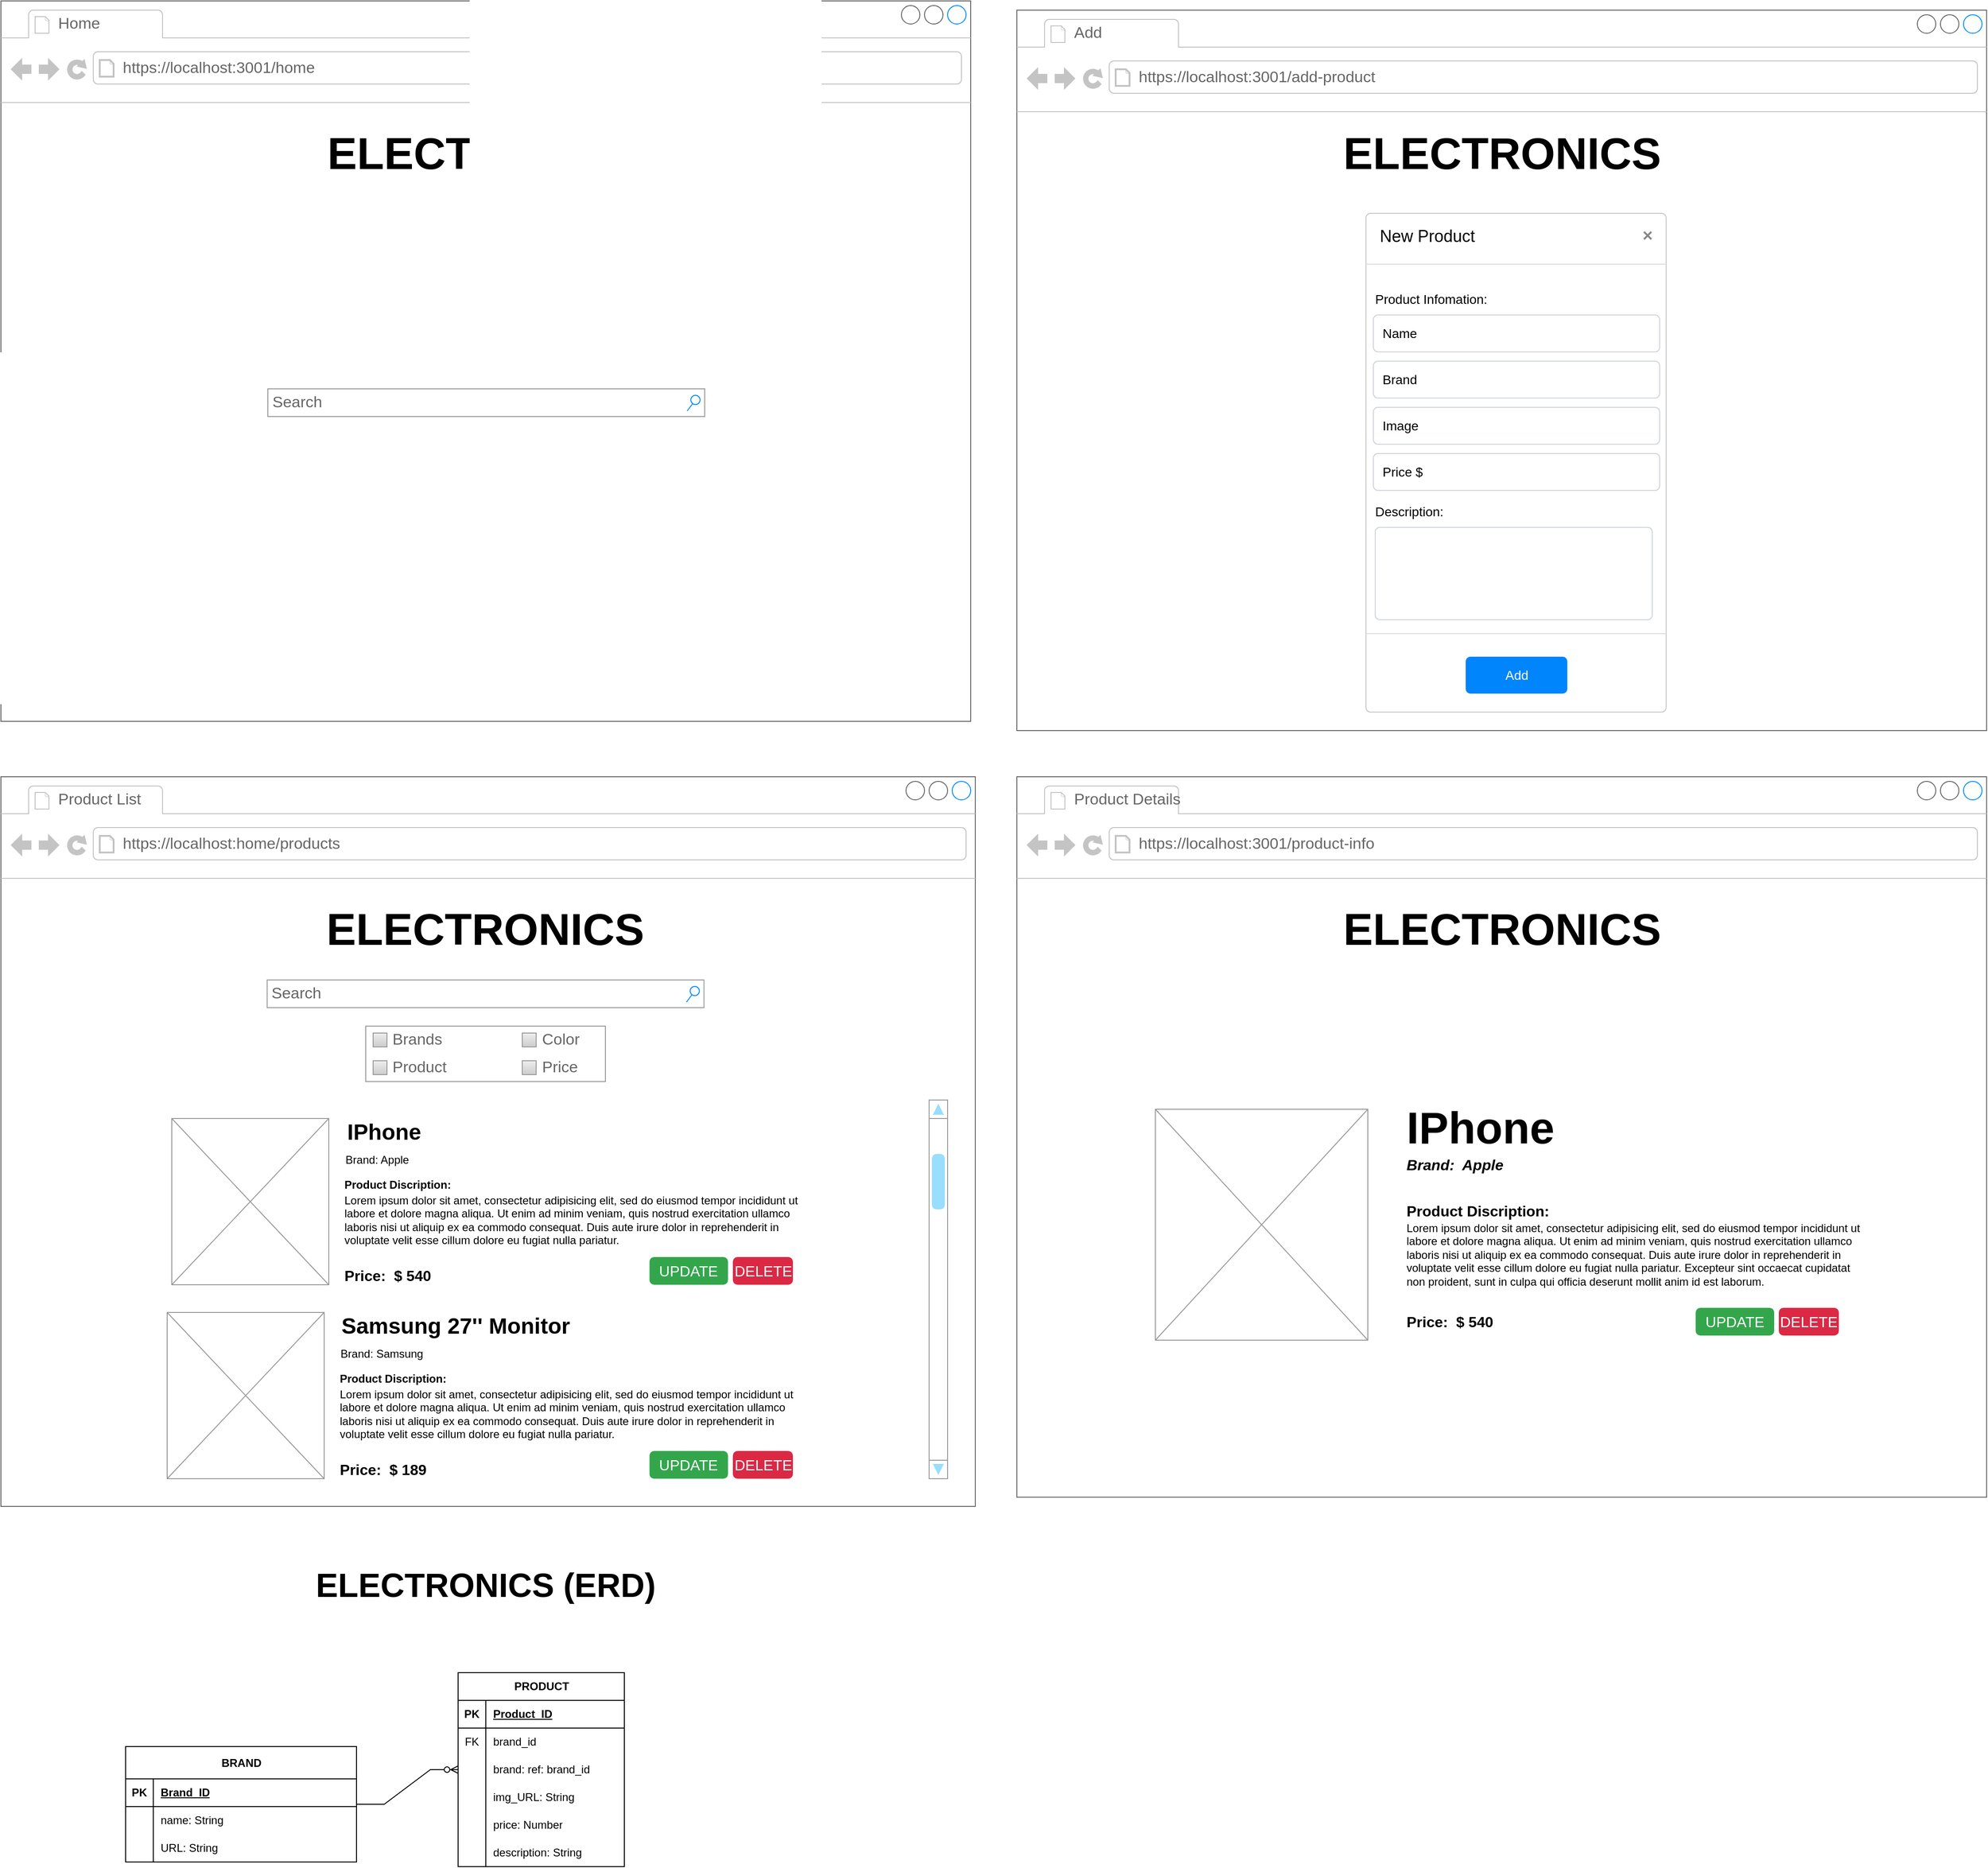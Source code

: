<mxfile version="24.4.9" type="device">
  <diagram name="Page-1" id="2cc2dc42-3aac-f2a9-1cec-7a8b7cbee084">
    <mxGraphModel dx="1706" dy="866" grid="1" gridSize="10" guides="1" tooltips="1" connect="1" arrows="1" fold="1" page="1" pageScale="1" pageWidth="1100" pageHeight="850" background="none" math="0" shadow="0">
      <root>
        <mxCell id="0" />
        <mxCell id="1" parent="0" />
        <mxCell id="7026571954dc6520-1" value="" style="strokeWidth=1;shadow=0;dashed=0;align=center;html=1;shape=mxgraph.mockup.containers.browserWindow;rSize=0;strokeColor=#666666;mainText=,;recursiveResize=0;rounded=0;labelBackgroundColor=none;fontFamily=Verdana;fontSize=12" parent="1" vertex="1">
          <mxGeometry x="25" y="30" width="1050" height="780" as="geometry" />
        </mxCell>
        <mxCell id="7026571954dc6520-2" value="Home" style="strokeWidth=1;shadow=0;dashed=0;align=center;html=1;shape=mxgraph.mockup.containers.anchor;fontSize=17;fontColor=#666666;align=left;" parent="7026571954dc6520-1" vertex="1">
          <mxGeometry x="60" y="12" width="110" height="26" as="geometry" />
        </mxCell>
        <mxCell id="7026571954dc6520-3" value="https://localhost:3001/home" style="strokeWidth=1;shadow=0;dashed=0;align=center;html=1;shape=mxgraph.mockup.containers.anchor;rSize=0;fontSize=17;fontColor=#666666;align=left;" parent="7026571954dc6520-1" vertex="1">
          <mxGeometry x="130" y="60" width="250" height="26" as="geometry" />
        </mxCell>
        <mxCell id="7026571954dc6520-14" value="Search" style="strokeWidth=1;shadow=0;dashed=0;align=center;html=1;shape=mxgraph.mockup.forms.searchBox;strokeColor=#999999;mainText=;strokeColor2=#008cff;fontColor=#666666;fontSize=17;align=left;spacingLeft=3;rounded=0;labelBackgroundColor=none;" parent="7026571954dc6520-1" vertex="1">
          <mxGeometry x="289" y="420" width="473" height="30" as="geometry" />
        </mxCell>
        <mxCell id="-O_35CLQnwZobcBv6rru-1" value="&lt;h1&gt;&lt;font style=&quot;font-size: 48px;&quot;&gt;ELECTRONICS&lt;/font&gt;&lt;/h1&gt;" style="text;html=1;align=center;verticalAlign=middle;whiteSpace=wrap;rounded=0;" vertex="1" parent="7026571954dc6520-1">
          <mxGeometry x="348" y="130" width="355" height="70" as="geometry" />
        </mxCell>
        <mxCell id="-O_35CLQnwZobcBv6rru-2" value="" style="strokeWidth=1;shadow=0;dashed=0;align=center;html=1;shape=mxgraph.mockup.containers.browserWindow;rSize=0;strokeColor=#666666;mainText=,;recursiveResize=0;rounded=0;labelBackgroundColor=none;fontFamily=Verdana;fontSize=12" vertex="1" parent="1">
          <mxGeometry x="25" y="870" width="1055" height="790" as="geometry" />
        </mxCell>
        <mxCell id="-O_35CLQnwZobcBv6rru-3" value="Product List" style="strokeWidth=1;shadow=0;dashed=0;align=center;html=1;shape=mxgraph.mockup.containers.anchor;fontSize=17;fontColor=#666666;align=left;" vertex="1" parent="-O_35CLQnwZobcBv6rru-2">
          <mxGeometry x="60" y="12" width="110" height="26" as="geometry" />
        </mxCell>
        <mxCell id="-O_35CLQnwZobcBv6rru-4" value="https://localhost:home/products" style="strokeWidth=1;shadow=0;dashed=0;align=center;html=1;shape=mxgraph.mockup.containers.anchor;rSize=0;fontSize=17;fontColor=#666666;align=left;" vertex="1" parent="-O_35CLQnwZobcBv6rru-2">
          <mxGeometry x="130" y="60" width="250" height="26" as="geometry" />
        </mxCell>
        <mxCell id="-O_35CLQnwZobcBv6rru-5" value="Search" style="strokeWidth=1;shadow=0;dashed=0;align=center;html=1;shape=mxgraph.mockup.forms.searchBox;strokeColor=#999999;mainText=;strokeColor2=#008cff;fontColor=#666666;fontSize=17;align=left;spacingLeft=3;rounded=0;labelBackgroundColor=none;" vertex="1" parent="-O_35CLQnwZobcBv6rru-2">
          <mxGeometry x="288.25" y="220" width="473" height="30" as="geometry" />
        </mxCell>
        <mxCell id="-O_35CLQnwZobcBv6rru-6" value="&lt;h1&gt;&lt;font style=&quot;font-size: 48px;&quot;&gt;ELECTRONICS&lt;/font&gt;&lt;/h1&gt;" style="text;html=1;align=center;verticalAlign=middle;whiteSpace=wrap;rounded=0;" vertex="1" parent="-O_35CLQnwZobcBv6rru-2">
          <mxGeometry x="347.25" y="130" width="355" height="70" as="geometry" />
        </mxCell>
        <mxCell id="-O_35CLQnwZobcBv6rru-8" value="" style="verticalLabelPosition=bottom;shadow=0;dashed=0;align=center;html=1;verticalAlign=top;strokeWidth=1;shape=mxgraph.mockup.navigation.scrollBar;strokeColor=#999999;barPos=87.604;fillColor2=#99ddff;strokeColor2=none;direction=north;" vertex="1" parent="-O_35CLQnwZobcBv6rru-2">
          <mxGeometry x="1005" y="350" width="20" height="410" as="geometry" />
        </mxCell>
        <mxCell id="-O_35CLQnwZobcBv6rru-28" value="" style="strokeWidth=1;shadow=0;dashed=0;align=center;html=1;shape=mxgraph.mockup.forms.rrect;rSize=0;strokeColor=#999999;fillColor=#ffffff;recursiveResize=0;" vertex="1" parent="-O_35CLQnwZobcBv6rru-2">
          <mxGeometry x="395" y="270" width="259.5" height="60" as="geometry" />
        </mxCell>
        <mxCell id="-O_35CLQnwZobcBv6rru-29" value="Brands" style="strokeWidth=1;shadow=0;dashed=0;align=center;html=1;shape=mxgraph.mockup.forms.rrect;rSize=0;fillColor=#eeeeee;strokeColor=#999999;gradientColor=#cccccc;align=left;spacingLeft=4;fontSize=17;fontColor=#666666;labelPosition=right;" vertex="1" parent="-O_35CLQnwZobcBv6rru-28">
          <mxGeometry x="8" y="7.5" width="15" height="15" as="geometry" />
        </mxCell>
        <mxCell id="-O_35CLQnwZobcBv6rru-30" value="Product" style="strokeWidth=1;shadow=0;dashed=0;align=center;html=1;shape=mxgraph.mockup.forms.rrect;rSize=0;fillColor=#eeeeee;strokeColor=#999999;gradientColor=#cccccc;align=left;spacingLeft=4;fontSize=17;fontColor=#666666;labelPosition=right;" vertex="1" parent="-O_35CLQnwZobcBv6rru-28">
          <mxGeometry x="8" y="37.5" width="15" height="15" as="geometry" />
        </mxCell>
        <mxCell id="-O_35CLQnwZobcBv6rru-32" value="Color" style="strokeWidth=1;shadow=0;dashed=0;align=center;html=1;shape=mxgraph.mockup.forms.rrect;rSize=0;fillColor=#eeeeee;strokeColor=#999999;gradientColor=#cccccc;align=left;spacingLeft=4;fontSize=17;fontColor=#666666;labelPosition=right;" vertex="1" parent="-O_35CLQnwZobcBv6rru-28">
          <mxGeometry x="169.5" y="7.5" width="15" height="15" as="geometry" />
        </mxCell>
        <mxCell id="-O_35CLQnwZobcBv6rru-33" value="Price" style="strokeWidth=1;shadow=0;dashed=0;align=center;html=1;shape=mxgraph.mockup.forms.rrect;rSize=0;fillColor=#eeeeee;strokeColor=#999999;gradientColor=#cccccc;align=left;spacingLeft=4;fontSize=17;fontColor=#666666;labelPosition=right;" vertex="1" parent="-O_35CLQnwZobcBv6rru-28">
          <mxGeometry x="169.5" y="37.5" width="15" height="15" as="geometry" />
        </mxCell>
        <mxCell id="-O_35CLQnwZobcBv6rru-182" value="" style="group" vertex="1" connectable="0" parent="-O_35CLQnwZobcBv6rru-2">
          <mxGeometry x="180" y="580" width="685" height="190" as="geometry" />
        </mxCell>
        <mxCell id="-O_35CLQnwZobcBv6rru-183" value="" style="verticalLabelPosition=bottom;shadow=0;dashed=0;align=center;html=1;verticalAlign=top;strokeWidth=1;shape=mxgraph.mockup.graphics.simpleIcon;strokeColor=#999999;" vertex="1" parent="-O_35CLQnwZobcBv6rru-182">
          <mxGeometry width="170" height="180" as="geometry" />
        </mxCell>
        <mxCell id="-O_35CLQnwZobcBv6rru-185" value="Brand: Samsung" style="text;html=1;align=center;verticalAlign=middle;whiteSpace=wrap;rounded=0;" vertex="1" parent="-O_35CLQnwZobcBv6rru-182">
          <mxGeometry x="185" y="35" width="95" height="20" as="geometry" />
        </mxCell>
        <mxCell id="-O_35CLQnwZobcBv6rru-186" value="&lt;h6&gt;Price:&amp;nbsp; $ 189&lt;/h6&gt;" style="text;strokeColor=none;fillColor=none;html=1;fontSize=24;fontStyle=1;verticalAlign=middle;align=left;" vertex="1" parent="-O_35CLQnwZobcBv6rru-182">
          <mxGeometry x="185" y="160" width="100" height="20" as="geometry" />
        </mxCell>
        <mxCell id="-O_35CLQnwZobcBv6rru-187" value="&lt;h6&gt;&lt;font style=&quot;font-size: 12px;&quot;&gt;Product Discription:&lt;/font&gt;&lt;/h6&gt;" style="text;strokeColor=none;fillColor=none;html=1;fontSize=24;fontStyle=1;verticalAlign=middle;align=left;" vertex="1" parent="-O_35CLQnwZobcBv6rru-182">
          <mxGeometry x="185" y="60" width="125" height="20" as="geometry" />
        </mxCell>
        <mxCell id="-O_35CLQnwZobcBv6rru-188" value="Lorem ipsum dolor sit amet, consectetur adipisicing elit, sed do eiusmod tempor incididunt ut labore et dolore magna aliqua. Ut enim ad minim veniam, quis nostrud exercitation ullamco laboris nisi ut aliquip ex ea commodo consequat. Duis aute irure dolor in reprehenderit in voluptate velit esse cillum dolore eu fugiat nulla pariatur.&amp;nbsp;&lt;div&gt;&lt;br&gt;&lt;/div&gt;" style="text;spacingTop=-5;whiteSpace=wrap;html=1;align=left;fontSize=12;fontFamily=Helvetica;fillColor=none;strokeColor=none;" vertex="1" parent="-O_35CLQnwZobcBv6rru-182">
          <mxGeometry x="185" y="80" width="500" height="60" as="geometry" />
        </mxCell>
        <mxCell id="-O_35CLQnwZobcBv6rru-212" value="DELETE" style="html=1;shadow=0;dashed=0;shape=mxgraph.bootstrap.rrect;rSize=5;strokeColor=none;strokeWidth=1;fillColor=#DB2843;fontColor=#FFFFFF;whiteSpace=wrap;align=center;verticalAlign=middle;spacingLeft=0;fontStyle=0;fontSize=16;spacing=5;" vertex="1" parent="-O_35CLQnwZobcBv6rru-182">
          <mxGeometry x="612.5" y="150" width="65" height="30" as="geometry" />
        </mxCell>
        <mxCell id="-O_35CLQnwZobcBv6rru-184" value="&lt;h1&gt;Samsung 27&#39;&#39; Monitor&lt;/h1&gt;" style="text;html=1;align=center;verticalAlign=middle;whiteSpace=wrap;rounded=0;" vertex="1" parent="-O_35CLQnwZobcBv6rru-2">
          <mxGeometry x="365" y="580" width="255" height="30" as="geometry" />
        </mxCell>
        <mxCell id="-O_35CLQnwZobcBv6rru-191" value="" style="group" vertex="1" connectable="0" parent="-O_35CLQnwZobcBv6rru-2">
          <mxGeometry x="185" y="370" width="685" height="180" as="geometry" />
        </mxCell>
        <mxCell id="-O_35CLQnwZobcBv6rru-181" value="" style="group" vertex="1" connectable="0" parent="-O_35CLQnwZobcBv6rru-191">
          <mxGeometry width="685" height="180" as="geometry" />
        </mxCell>
        <mxCell id="-O_35CLQnwZobcBv6rru-165" value="" style="verticalLabelPosition=bottom;shadow=0;dashed=0;align=center;html=1;verticalAlign=top;strokeWidth=1;shape=mxgraph.mockup.graphics.simpleIcon;strokeColor=#999999;" vertex="1" parent="-O_35CLQnwZobcBv6rru-181">
          <mxGeometry width="170" height="180" as="geometry" />
        </mxCell>
        <mxCell id="-O_35CLQnwZobcBv6rru-167" value="Brand: Apple" style="text;html=1;align=center;verticalAlign=middle;whiteSpace=wrap;rounded=0;" vertex="1" parent="-O_35CLQnwZobcBv6rru-181">
          <mxGeometry x="185" y="35" width="75" height="20" as="geometry" />
        </mxCell>
        <mxCell id="-O_35CLQnwZobcBv6rru-178" value="&lt;h6&gt;Price:&amp;nbsp; $ 540&lt;/h6&gt;" style="text;strokeColor=none;fillColor=none;html=1;fontSize=24;fontStyle=1;verticalAlign=middle;align=left;" vertex="1" parent="-O_35CLQnwZobcBv6rru-181">
          <mxGeometry x="185" y="160" width="100" height="20" as="geometry" />
        </mxCell>
        <mxCell id="-O_35CLQnwZobcBv6rru-179" value="&lt;h6&gt;&lt;font style=&quot;font-size: 12px;&quot;&gt;Product Discription:&lt;/font&gt;&lt;/h6&gt;" style="text;strokeColor=none;fillColor=none;html=1;fontSize=24;fontStyle=1;verticalAlign=middle;align=left;" vertex="1" parent="-O_35CLQnwZobcBv6rru-181">
          <mxGeometry x="185" y="60" width="125" height="20" as="geometry" />
        </mxCell>
        <mxCell id="-O_35CLQnwZobcBv6rru-180" value="Lorem ipsum dolor sit amet, consectetur adipisicing elit, sed do eiusmod tempor incididunt ut labore et dolore magna aliqua. Ut enim ad minim veniam, quis nostrud exercitation ullamco laboris nisi ut aliquip ex ea commodo consequat. Duis aute irure dolor in reprehenderit in voluptate velit esse cillum dolore eu fugiat nulla pariatur.&amp;nbsp;&lt;div&gt;&lt;br&gt;&lt;/div&gt;" style="text;spacingTop=-5;whiteSpace=wrap;html=1;align=left;fontSize=12;fontFamily=Helvetica;fillColor=none;strokeColor=none;" vertex="1" parent="-O_35CLQnwZobcBv6rru-181">
          <mxGeometry x="185" y="80" width="500" height="60" as="geometry" />
        </mxCell>
        <mxCell id="-O_35CLQnwZobcBv6rru-166" value="&lt;h1&gt;IPhone&lt;/h1&gt;" style="text;html=1;align=center;verticalAlign=middle;whiteSpace=wrap;rounded=0;" vertex="1" parent="-O_35CLQnwZobcBv6rru-191">
          <mxGeometry x="200" width="60" height="30" as="geometry" />
        </mxCell>
        <mxCell id="-O_35CLQnwZobcBv6rru-210" value="DELETE" style="html=1;shadow=0;dashed=0;shape=mxgraph.bootstrap.rrect;rSize=5;strokeColor=none;strokeWidth=1;fillColor=#DB2843;fontColor=#FFFFFF;whiteSpace=wrap;align=center;verticalAlign=middle;spacingLeft=0;fontStyle=0;fontSize=16;spacing=5;" vertex="1" parent="-O_35CLQnwZobcBv6rru-2">
          <mxGeometry x="792.5" y="520" width="65" height="30" as="geometry" />
        </mxCell>
        <mxCell id="-O_35CLQnwZobcBv6rru-243" value="UPDATE" style="html=1;shadow=0;dashed=0;shape=mxgraph.bootstrap.rrect;rSize=5;strokeColor=none;strokeWidth=1;fillColor=#33A64C;fontColor=#FFFFFF;whiteSpace=wrap;align=center;verticalAlign=middle;spacingLeft=0;fontStyle=0;fontSize=16;spacing=5;" vertex="1" parent="-O_35CLQnwZobcBv6rru-2">
          <mxGeometry x="702.25" y="730" width="85" height="30" as="geometry" />
        </mxCell>
        <mxCell id="-O_35CLQnwZobcBv6rru-244" value="UPDATE" style="html=1;shadow=0;dashed=0;shape=mxgraph.bootstrap.rrect;rSize=5;strokeColor=none;strokeWidth=1;fillColor=#33A64C;fontColor=#FFFFFF;whiteSpace=wrap;align=center;verticalAlign=middle;spacingLeft=0;fontStyle=0;fontSize=16;spacing=5;" vertex="1" parent="-O_35CLQnwZobcBv6rru-2">
          <mxGeometry x="702.25" y="520" width="85" height="30" as="geometry" />
        </mxCell>
        <mxCell id="-O_35CLQnwZobcBv6rru-75" value="" style="strokeWidth=1;shadow=0;dashed=0;align=center;html=1;shape=mxgraph.mockup.containers.browserWindow;rSize=0;strokeColor=#666666;mainText=,;recursiveResize=0;rounded=0;labelBackgroundColor=none;fontFamily=Verdana;fontSize=12" vertex="1" parent="1">
          <mxGeometry x="1125" y="40" width="1050" height="780" as="geometry" />
        </mxCell>
        <mxCell id="-O_35CLQnwZobcBv6rru-76" value="Add" style="strokeWidth=1;shadow=0;dashed=0;align=center;html=1;shape=mxgraph.mockup.containers.anchor;fontSize=17;fontColor=#666666;align=left;" vertex="1" parent="-O_35CLQnwZobcBv6rru-75">
          <mxGeometry x="60" y="12" width="110" height="26" as="geometry" />
        </mxCell>
        <mxCell id="-O_35CLQnwZobcBv6rru-77" value="https://localhost:3001/add-product" style="strokeWidth=1;shadow=0;dashed=0;align=center;html=1;shape=mxgraph.mockup.containers.anchor;rSize=0;fontSize=17;fontColor=#666666;align=left;" vertex="1" parent="-O_35CLQnwZobcBv6rru-75">
          <mxGeometry x="130" y="60" width="250" height="26" as="geometry" />
        </mxCell>
        <mxCell id="-O_35CLQnwZobcBv6rru-79" value="&lt;h1&gt;&lt;font style=&quot;font-size: 48px;&quot;&gt;ELECTRONICS&lt;/font&gt;&lt;/h1&gt;" style="text;html=1;align=center;verticalAlign=middle;whiteSpace=wrap;rounded=0;" vertex="1" parent="-O_35CLQnwZobcBv6rru-75">
          <mxGeometry x="348" y="120" width="355" height="70" as="geometry" />
        </mxCell>
        <mxCell id="-O_35CLQnwZobcBv6rru-123" value="New Product" style="html=1;shadow=0;dashed=0;shape=mxgraph.bootstrap.rrect;rSize=5;html=1;strokeColor=#C8C8C8;fillColor=#ffffff;whiteSpace=wrap;verticalAlign=top;align=left;fontSize=18;spacing=15;spacingTop=-5;" vertex="1" parent="-O_35CLQnwZobcBv6rru-75">
          <mxGeometry x="378" y="220" width="325" height="540" as="geometry" />
        </mxCell>
        <mxCell id="-O_35CLQnwZobcBv6rru-124" value="" style="shape=line;strokeColor=#dddddd;resizeWidth=1;" vertex="1" parent="-O_35CLQnwZobcBv6rru-123">
          <mxGeometry width="325" height="10" relative="1" as="geometry">
            <mxPoint y="50" as="offset" />
          </mxGeometry>
        </mxCell>
        <mxCell id="-O_35CLQnwZobcBv6rru-125" value="" style="html=1;shadow=0;dashed=0;shape=mxgraph.bootstrap.x;strokeColor=#868686;strokeWidth=2;" vertex="1" parent="-O_35CLQnwZobcBv6rru-123">
          <mxGeometry x="1" width="8" height="8" relative="1" as="geometry">
            <mxPoint x="-24" y="20" as="offset" />
          </mxGeometry>
        </mxCell>
        <mxCell id="-O_35CLQnwZobcBv6rru-126" value="Product Infomation:" style="strokeColor=none;fillColor=none;resizeWidth=1;align=left;verticalAlign=top;spacing=10;fontSize=14;whiteSpace=wrap;html=1;" vertex="1" parent="-O_35CLQnwZobcBv6rru-123">
          <mxGeometry width="325" height="40" relative="1" as="geometry">
            <mxPoint y="70" as="offset" />
          </mxGeometry>
        </mxCell>
        <mxCell id="-O_35CLQnwZobcBv6rru-127" value="Name" style="html=1;shadow=0;dashed=0;shape=mxgraph.bootstrap.rrect;rSize=5;strokeColor=#CED4DA;fillColor=none;align=left;verticalAlign=middle;spacing=10;fontSize=14;whiteSpace=wrap;html=1;" vertex="1" parent="-O_35CLQnwZobcBv6rru-123">
          <mxGeometry width="310" height="40" relative="1" as="geometry">
            <mxPoint x="8" y="110" as="offset" />
          </mxGeometry>
        </mxCell>
        <mxCell id="-O_35CLQnwZobcBv6rru-128" value="Description:" style="strokeColor=none;fillColor=none;resizeWidth=1;align=left;verticalAlign=top;spacing=10;fontSize=14;whiteSpace=wrap;html=1;" vertex="1" parent="-O_35CLQnwZobcBv6rru-123">
          <mxGeometry width="325" height="30" relative="1" as="geometry">
            <mxPoint y="300" as="offset" />
          </mxGeometry>
        </mxCell>
        <mxCell id="-O_35CLQnwZobcBv6rru-129" value="" style="html=1;shadow=0;dashed=0;shape=mxgraph.bootstrap.rrect;rSize=5;strokeColor=#CED4DA;fillColor=none;align=left;verticalAlign=middle;spacing=10;fontSize=14;whiteSpace=wrap;html=1;" vertex="1" parent="-O_35CLQnwZobcBv6rru-123">
          <mxGeometry width="300" height="100" relative="1" as="geometry">
            <mxPoint x="10" y="340" as="offset" />
          </mxGeometry>
        </mxCell>
        <mxCell id="-O_35CLQnwZobcBv6rru-130" value="" style="shape=line;strokeColor=#dddddd;resizeWidth=1;" vertex="1" parent="-O_35CLQnwZobcBv6rru-123">
          <mxGeometry width="325" height="10" relative="1" as="geometry">
            <mxPoint y="450" as="offset" />
          </mxGeometry>
        </mxCell>
        <mxCell id="-O_35CLQnwZobcBv6rru-131" value="Add" style="html=1;shadow=0;dashed=0;shape=mxgraph.bootstrap.rrect;rSize=5;fillColor=#0085FC;strokeColor=none;fontColor=#FFFFFF;fontSize=14;" vertex="1" parent="-O_35CLQnwZobcBv6rru-123">
          <mxGeometry x="1" y="1" width="110" height="40" relative="1" as="geometry">
            <mxPoint x="-217" y="-60" as="offset" />
          </mxGeometry>
        </mxCell>
        <mxCell id="-O_35CLQnwZobcBv6rru-133" value="Image" style="html=1;shadow=0;dashed=0;shape=mxgraph.bootstrap.rrect;rSize=5;strokeColor=#CED4DA;fillColor=none;align=left;verticalAlign=middle;spacing=10;fontSize=14;whiteSpace=wrap;html=1;" vertex="1" parent="-O_35CLQnwZobcBv6rru-123">
          <mxGeometry width="310" height="40" relative="1" as="geometry">
            <mxPoint x="8" y="210" as="offset" />
          </mxGeometry>
        </mxCell>
        <mxCell id="-O_35CLQnwZobcBv6rru-134" value="Price $" style="html=1;shadow=0;dashed=0;shape=mxgraph.bootstrap.rrect;rSize=5;strokeColor=#CED4DA;fillColor=none;align=left;verticalAlign=middle;spacing=10;fontSize=14;whiteSpace=wrap;html=1;" vertex="1" parent="-O_35CLQnwZobcBv6rru-123">
          <mxGeometry width="310" height="40" relative="1" as="geometry">
            <mxPoint x="8" y="260" as="offset" />
          </mxGeometry>
        </mxCell>
        <mxCell id="-O_35CLQnwZobcBv6rru-163" value="Brand" style="html=1;shadow=0;dashed=0;shape=mxgraph.bootstrap.rrect;rSize=5;strokeColor=#CED4DA;fillColor=none;align=left;verticalAlign=middle;spacing=10;fontSize=14;whiteSpace=wrap;html=1;" vertex="1" parent="-O_35CLQnwZobcBv6rru-123">
          <mxGeometry width="310" height="40" relative="1" as="geometry">
            <mxPoint x="8" y="160" as="offset" />
          </mxGeometry>
        </mxCell>
        <mxCell id="-O_35CLQnwZobcBv6rru-139" value="" style="strokeWidth=1;shadow=0;dashed=0;align=center;html=1;shape=mxgraph.mockup.containers.browserWindow;rSize=0;strokeColor=#666666;mainText=,;recursiveResize=0;rounded=0;labelBackgroundColor=none;fontFamily=Verdana;fontSize=12" vertex="1" parent="1">
          <mxGeometry x="1125" y="870" width="1050" height="780" as="geometry" />
        </mxCell>
        <mxCell id="-O_35CLQnwZobcBv6rru-140" value="Product Details" style="strokeWidth=1;shadow=0;dashed=0;align=center;html=1;shape=mxgraph.mockup.containers.anchor;fontSize=17;fontColor=#666666;align=left;" vertex="1" parent="-O_35CLQnwZobcBv6rru-139">
          <mxGeometry x="60" y="12" width="110" height="26" as="geometry" />
        </mxCell>
        <mxCell id="-O_35CLQnwZobcBv6rru-141" value="https://localhost:3001/product-info" style="strokeWidth=1;shadow=0;dashed=0;align=center;html=1;shape=mxgraph.mockup.containers.anchor;rSize=0;fontSize=17;fontColor=#666666;align=left;" vertex="1" parent="-O_35CLQnwZobcBv6rru-139">
          <mxGeometry x="130" y="60" width="250" height="26" as="geometry" />
        </mxCell>
        <mxCell id="-O_35CLQnwZobcBv6rru-142" value="&lt;h1&gt;&lt;font style=&quot;font-size: 48px;&quot;&gt;ELECTRONICS&lt;/font&gt;&lt;/h1&gt;" style="text;html=1;align=center;verticalAlign=middle;whiteSpace=wrap;rounded=0;" vertex="1" parent="-O_35CLQnwZobcBv6rru-139">
          <mxGeometry x="348" y="130" width="355" height="70" as="geometry" />
        </mxCell>
        <mxCell id="-O_35CLQnwZobcBv6rru-157" value="" style="verticalLabelPosition=bottom;shadow=0;dashed=0;align=center;html=1;verticalAlign=top;strokeWidth=1;shape=mxgraph.mockup.graphics.simpleIcon;strokeColor=#999999;" vertex="1" parent="-O_35CLQnwZobcBv6rru-139">
          <mxGeometry x="150" y="360" width="230" height="250" as="geometry" />
        </mxCell>
        <mxCell id="-O_35CLQnwZobcBv6rru-159" value="&lt;h1&gt;IPhone&lt;/h1&gt;" style="text;strokeColor=none;fillColor=none;html=1;fontSize=24;fontStyle=1;verticalAlign=middle;align=left;" vertex="1" parent="-O_35CLQnwZobcBv6rru-139">
          <mxGeometry x="420" y="360" width="100" height="40" as="geometry" />
        </mxCell>
        <mxCell id="-O_35CLQnwZobcBv6rru-160" value="&lt;h6&gt;Product Discription:&lt;/h6&gt;" style="text;strokeColor=none;fillColor=none;html=1;fontSize=24;fontStyle=1;verticalAlign=middle;align=left;" vertex="1" parent="-O_35CLQnwZobcBv6rru-139">
          <mxGeometry x="420" y="450" width="100" height="40" as="geometry" />
        </mxCell>
        <mxCell id="-O_35CLQnwZobcBv6rru-161" value="&lt;h6&gt;Price:&amp;nbsp; $ 540&lt;/h6&gt;" style="text;strokeColor=none;fillColor=none;html=1;fontSize=24;fontStyle=1;verticalAlign=middle;align=left;" vertex="1" parent="-O_35CLQnwZobcBv6rru-139">
          <mxGeometry x="420" y="570" width="100" height="40" as="geometry" />
        </mxCell>
        <mxCell id="-O_35CLQnwZobcBv6rru-162" value="Lorem ipsum dolor sit amet, consectetur adipisicing elit, sed do eiusmod tempor incididunt ut labore et dolore magna aliqua. Ut enim ad minim veniam, quis nostrud exercitation ullamco laboris nisi ut aliquip ex ea commodo consequat. Duis aute irure dolor in reprehenderit in voluptate velit esse cillum dolore eu fugiat nulla pariatur. Excepteur sint occaecat cupidatat non proident, sunt in culpa qui officia deserunt mollit anim id est laborum.&lt;div&gt;&lt;br/&gt;&lt;/div&gt;" style="text;spacingTop=-5;whiteSpace=wrap;html=1;align=left;fontSize=12;fontFamily=Helvetica;fillColor=none;strokeColor=none;" vertex="1" parent="-O_35CLQnwZobcBv6rru-139">
          <mxGeometry x="420" y="480" width="500" height="80" as="geometry" />
        </mxCell>
        <mxCell id="-O_35CLQnwZobcBv6rru-164" value="&lt;h6&gt;&lt;i&gt;Brand:&amp;nbsp; Apple&lt;/i&gt;&lt;/h6&gt;" style="text;strokeColor=none;fillColor=none;html=1;fontSize=24;fontStyle=1;verticalAlign=middle;align=left;" vertex="1" parent="-O_35CLQnwZobcBv6rru-139">
          <mxGeometry x="420" y="400" width="100" height="40" as="geometry" />
        </mxCell>
        <mxCell id="-O_35CLQnwZobcBv6rru-213" value="DELETE" style="html=1;shadow=0;dashed=0;shape=mxgraph.bootstrap.rrect;rSize=5;strokeColor=none;strokeWidth=1;fillColor=#DB2843;fontColor=#FFFFFF;whiteSpace=wrap;align=center;verticalAlign=middle;spacingLeft=0;fontStyle=0;fontSize=16;spacing=5;" vertex="1" parent="-O_35CLQnwZobcBv6rru-139">
          <mxGeometry x="825" y="575" width="65" height="30" as="geometry" />
        </mxCell>
        <mxCell id="-O_35CLQnwZobcBv6rru-245" value="UPDATE" style="html=1;shadow=0;dashed=0;shape=mxgraph.bootstrap.rrect;rSize=5;strokeColor=none;strokeWidth=1;fillColor=#33A64C;fontColor=#FFFFFF;whiteSpace=wrap;align=center;verticalAlign=middle;spacingLeft=0;fontStyle=0;fontSize=16;spacing=5;" vertex="1" parent="-O_35CLQnwZobcBv6rru-139">
          <mxGeometry x="735" y="575" width="85" height="30" as="geometry" />
        </mxCell>
        <mxCell id="-O_35CLQnwZobcBv6rru-193" value="BRAND" style="shape=table;startSize=35;container=1;collapsible=1;childLayout=tableLayout;fixedRows=1;rowLines=0;fontStyle=1;align=center;resizeLast=1;html=1;" vertex="1" parent="1">
          <mxGeometry x="160" y="1920" width="250" height="125" as="geometry" />
        </mxCell>
        <mxCell id="-O_35CLQnwZobcBv6rru-194" value="" style="shape=tableRow;horizontal=0;startSize=0;swimlaneHead=0;swimlaneBody=0;fillColor=none;collapsible=0;dropTarget=0;points=[[0,0.5],[1,0.5]];portConstraint=eastwest;top=0;left=0;right=0;bottom=1;" vertex="1" parent="-O_35CLQnwZobcBv6rru-193">
          <mxGeometry y="35" width="250" height="30" as="geometry" />
        </mxCell>
        <mxCell id="-O_35CLQnwZobcBv6rru-195" value="PK" style="shape=partialRectangle;connectable=0;fillColor=none;top=0;left=0;bottom=0;right=0;fontStyle=1;overflow=hidden;whiteSpace=wrap;html=1;" vertex="1" parent="-O_35CLQnwZobcBv6rru-194">
          <mxGeometry width="30" height="30" as="geometry">
            <mxRectangle width="30" height="30" as="alternateBounds" />
          </mxGeometry>
        </mxCell>
        <mxCell id="-O_35CLQnwZobcBv6rru-196" value="Brand_ID" style="shape=partialRectangle;connectable=0;fillColor=none;top=0;left=0;bottom=0;right=0;align=left;spacingLeft=6;fontStyle=5;overflow=hidden;whiteSpace=wrap;html=1;" vertex="1" parent="-O_35CLQnwZobcBv6rru-194">
          <mxGeometry x="30" width="220" height="30" as="geometry">
            <mxRectangle width="220" height="30" as="alternateBounds" />
          </mxGeometry>
        </mxCell>
        <mxCell id="-O_35CLQnwZobcBv6rru-197" value="" style="shape=tableRow;horizontal=0;startSize=0;swimlaneHead=0;swimlaneBody=0;fillColor=none;collapsible=0;dropTarget=0;points=[[0,0.5],[1,0.5]];portConstraint=eastwest;top=0;left=0;right=0;bottom=0;" vertex="1" parent="-O_35CLQnwZobcBv6rru-193">
          <mxGeometry y="65" width="250" height="30" as="geometry" />
        </mxCell>
        <mxCell id="-O_35CLQnwZobcBv6rru-198" value="" style="shape=partialRectangle;connectable=0;fillColor=none;top=0;left=0;bottom=0;right=0;editable=1;overflow=hidden;whiteSpace=wrap;html=1;" vertex="1" parent="-O_35CLQnwZobcBv6rru-197">
          <mxGeometry width="30" height="30" as="geometry">
            <mxRectangle width="30" height="30" as="alternateBounds" />
          </mxGeometry>
        </mxCell>
        <mxCell id="-O_35CLQnwZobcBv6rru-199" value="name: String" style="shape=partialRectangle;connectable=0;fillColor=none;top=0;left=0;bottom=0;right=0;align=left;spacingLeft=6;overflow=hidden;whiteSpace=wrap;html=1;" vertex="1" parent="-O_35CLQnwZobcBv6rru-197">
          <mxGeometry x="30" width="220" height="30" as="geometry">
            <mxRectangle width="220" height="30" as="alternateBounds" />
          </mxGeometry>
        </mxCell>
        <mxCell id="-O_35CLQnwZobcBv6rru-200" value="" style="shape=tableRow;horizontal=0;startSize=0;swimlaneHead=0;swimlaneBody=0;fillColor=none;collapsible=0;dropTarget=0;points=[[0,0.5],[1,0.5]];portConstraint=eastwest;top=0;left=0;right=0;bottom=0;" vertex="1" parent="-O_35CLQnwZobcBv6rru-193">
          <mxGeometry y="95" width="250" height="30" as="geometry" />
        </mxCell>
        <mxCell id="-O_35CLQnwZobcBv6rru-201" value="" style="shape=partialRectangle;connectable=0;fillColor=none;top=0;left=0;bottom=0;right=0;editable=1;overflow=hidden;whiteSpace=wrap;html=1;" vertex="1" parent="-O_35CLQnwZobcBv6rru-200">
          <mxGeometry width="30" height="30" as="geometry">
            <mxRectangle width="30" height="30" as="alternateBounds" />
          </mxGeometry>
        </mxCell>
        <mxCell id="-O_35CLQnwZobcBv6rru-202" value="URL: String" style="shape=partialRectangle;connectable=0;fillColor=none;top=0;left=0;bottom=0;right=0;align=left;spacingLeft=6;overflow=hidden;whiteSpace=wrap;html=1;" vertex="1" parent="-O_35CLQnwZobcBv6rru-200">
          <mxGeometry x="30" width="220" height="30" as="geometry">
            <mxRectangle width="220" height="30" as="alternateBounds" />
          </mxGeometry>
        </mxCell>
        <mxCell id="-O_35CLQnwZobcBv6rru-218" value="PRODUCT" style="shape=table;startSize=30;container=1;collapsible=1;childLayout=tableLayout;fixedRows=1;rowLines=0;fontStyle=1;align=center;resizeLast=1;html=1;" vertex="1" parent="1">
          <mxGeometry x="520" y="1840" width="180" height="210" as="geometry" />
        </mxCell>
        <mxCell id="-O_35CLQnwZobcBv6rru-219" value="" style="shape=tableRow;horizontal=0;startSize=0;swimlaneHead=0;swimlaneBody=0;fillColor=none;collapsible=0;dropTarget=0;points=[[0,0.5],[1,0.5]];portConstraint=eastwest;top=0;left=0;right=0;bottom=1;" vertex="1" parent="-O_35CLQnwZobcBv6rru-218">
          <mxGeometry y="30" width="180" height="30" as="geometry" />
        </mxCell>
        <mxCell id="-O_35CLQnwZobcBv6rru-220" value="PK" style="shape=partialRectangle;connectable=0;fillColor=none;top=0;left=0;bottom=0;right=0;fontStyle=1;overflow=hidden;whiteSpace=wrap;html=1;" vertex="1" parent="-O_35CLQnwZobcBv6rru-219">
          <mxGeometry width="30" height="30" as="geometry">
            <mxRectangle width="30" height="30" as="alternateBounds" />
          </mxGeometry>
        </mxCell>
        <mxCell id="-O_35CLQnwZobcBv6rru-221" value="Product_ID" style="shape=partialRectangle;connectable=0;fillColor=none;top=0;left=0;bottom=0;right=0;align=left;spacingLeft=6;fontStyle=5;overflow=hidden;whiteSpace=wrap;html=1;" vertex="1" parent="-O_35CLQnwZobcBv6rru-219">
          <mxGeometry x="30" width="150" height="30" as="geometry">
            <mxRectangle width="150" height="30" as="alternateBounds" />
          </mxGeometry>
        </mxCell>
        <mxCell id="-O_35CLQnwZobcBv6rru-222" value="" style="shape=tableRow;horizontal=0;startSize=0;swimlaneHead=0;swimlaneBody=0;fillColor=none;collapsible=0;dropTarget=0;points=[[0,0.5],[1,0.5]];portConstraint=eastwest;top=0;left=0;right=0;bottom=0;" vertex="1" parent="-O_35CLQnwZobcBv6rru-218">
          <mxGeometry y="60" width="180" height="30" as="geometry" />
        </mxCell>
        <mxCell id="-O_35CLQnwZobcBv6rru-223" value="FK" style="shape=partialRectangle;connectable=0;fillColor=none;top=0;left=0;bottom=0;right=0;editable=1;overflow=hidden;whiteSpace=wrap;html=1;" vertex="1" parent="-O_35CLQnwZobcBv6rru-222">
          <mxGeometry width="30" height="30" as="geometry">
            <mxRectangle width="30" height="30" as="alternateBounds" />
          </mxGeometry>
        </mxCell>
        <mxCell id="-O_35CLQnwZobcBv6rru-224" value="brand_id" style="shape=partialRectangle;connectable=0;fillColor=none;top=0;left=0;bottom=0;right=0;align=left;spacingLeft=6;overflow=hidden;whiteSpace=wrap;html=1;" vertex="1" parent="-O_35CLQnwZobcBv6rru-222">
          <mxGeometry x="30" width="150" height="30" as="geometry">
            <mxRectangle width="150" height="30" as="alternateBounds" />
          </mxGeometry>
        </mxCell>
        <mxCell id="-O_35CLQnwZobcBv6rru-225" value="" style="shape=tableRow;horizontal=0;startSize=0;swimlaneHead=0;swimlaneBody=0;fillColor=none;collapsible=0;dropTarget=0;points=[[0,0.5],[1,0.5]];portConstraint=eastwest;top=0;left=0;right=0;bottom=0;" vertex="1" parent="-O_35CLQnwZobcBv6rru-218">
          <mxGeometry y="90" width="180" height="30" as="geometry" />
        </mxCell>
        <mxCell id="-O_35CLQnwZobcBv6rru-226" value="" style="shape=partialRectangle;connectable=0;fillColor=none;top=0;left=0;bottom=0;right=0;editable=1;overflow=hidden;whiteSpace=wrap;html=1;" vertex="1" parent="-O_35CLQnwZobcBv6rru-225">
          <mxGeometry width="30" height="30" as="geometry">
            <mxRectangle width="30" height="30" as="alternateBounds" />
          </mxGeometry>
        </mxCell>
        <mxCell id="-O_35CLQnwZobcBv6rru-227" value="brand: ref: brand_id" style="shape=partialRectangle;connectable=0;fillColor=none;top=0;left=0;bottom=0;right=0;align=left;spacingLeft=6;overflow=hidden;whiteSpace=wrap;html=1;" vertex="1" parent="-O_35CLQnwZobcBv6rru-225">
          <mxGeometry x="30" width="150" height="30" as="geometry">
            <mxRectangle width="150" height="30" as="alternateBounds" />
          </mxGeometry>
        </mxCell>
        <mxCell id="-O_35CLQnwZobcBv6rru-228" value="" style="shape=tableRow;horizontal=0;startSize=0;swimlaneHead=0;swimlaneBody=0;fillColor=none;collapsible=0;dropTarget=0;points=[[0,0.5],[1,0.5]];portConstraint=eastwest;top=0;left=0;right=0;bottom=0;" vertex="1" parent="-O_35CLQnwZobcBv6rru-218">
          <mxGeometry y="120" width="180" height="30" as="geometry" />
        </mxCell>
        <mxCell id="-O_35CLQnwZobcBv6rru-229" value="" style="shape=partialRectangle;connectable=0;fillColor=none;top=0;left=0;bottom=0;right=0;editable=1;overflow=hidden;whiteSpace=wrap;html=1;" vertex="1" parent="-O_35CLQnwZobcBv6rru-228">
          <mxGeometry width="30" height="30" as="geometry">
            <mxRectangle width="30" height="30" as="alternateBounds" />
          </mxGeometry>
        </mxCell>
        <mxCell id="-O_35CLQnwZobcBv6rru-230" value="img_URL: String" style="shape=partialRectangle;connectable=0;fillColor=none;top=0;left=0;bottom=0;right=0;align=left;spacingLeft=6;overflow=hidden;whiteSpace=wrap;html=1;" vertex="1" parent="-O_35CLQnwZobcBv6rru-228">
          <mxGeometry x="30" width="150" height="30" as="geometry">
            <mxRectangle width="150" height="30" as="alternateBounds" />
          </mxGeometry>
        </mxCell>
        <mxCell id="-O_35CLQnwZobcBv6rru-234" value="" style="shape=tableRow;horizontal=0;startSize=0;swimlaneHead=0;swimlaneBody=0;fillColor=none;collapsible=0;dropTarget=0;points=[[0,0.5],[1,0.5]];portConstraint=eastwest;top=0;left=0;right=0;bottom=0;" vertex="1" parent="-O_35CLQnwZobcBv6rru-218">
          <mxGeometry y="150" width="180" height="30" as="geometry" />
        </mxCell>
        <mxCell id="-O_35CLQnwZobcBv6rru-235" value="" style="shape=partialRectangle;connectable=0;fillColor=none;top=0;left=0;bottom=0;right=0;editable=1;overflow=hidden;whiteSpace=wrap;html=1;" vertex="1" parent="-O_35CLQnwZobcBv6rru-234">
          <mxGeometry width="30" height="30" as="geometry">
            <mxRectangle width="30" height="30" as="alternateBounds" />
          </mxGeometry>
        </mxCell>
        <mxCell id="-O_35CLQnwZobcBv6rru-236" value="price: Number" style="shape=partialRectangle;connectable=0;fillColor=none;top=0;left=0;bottom=0;right=0;align=left;spacingLeft=6;overflow=hidden;whiteSpace=wrap;html=1;" vertex="1" parent="-O_35CLQnwZobcBv6rru-234">
          <mxGeometry x="30" width="150" height="30" as="geometry">
            <mxRectangle width="150" height="30" as="alternateBounds" />
          </mxGeometry>
        </mxCell>
        <mxCell id="-O_35CLQnwZobcBv6rru-237" value="" style="shape=tableRow;horizontal=0;startSize=0;swimlaneHead=0;swimlaneBody=0;fillColor=none;collapsible=0;dropTarget=0;points=[[0,0.5],[1,0.5]];portConstraint=eastwest;top=0;left=0;right=0;bottom=0;" vertex="1" parent="-O_35CLQnwZobcBv6rru-218">
          <mxGeometry y="180" width="180" height="30" as="geometry" />
        </mxCell>
        <mxCell id="-O_35CLQnwZobcBv6rru-238" value="" style="shape=partialRectangle;connectable=0;fillColor=none;top=0;left=0;bottom=0;right=0;editable=1;overflow=hidden;whiteSpace=wrap;html=1;" vertex="1" parent="-O_35CLQnwZobcBv6rru-237">
          <mxGeometry width="30" height="30" as="geometry">
            <mxRectangle width="30" height="30" as="alternateBounds" />
          </mxGeometry>
        </mxCell>
        <mxCell id="-O_35CLQnwZobcBv6rru-239" value="description: String" style="shape=partialRectangle;connectable=0;fillColor=none;top=0;left=0;bottom=0;right=0;align=left;spacingLeft=6;overflow=hidden;whiteSpace=wrap;html=1;" vertex="1" parent="-O_35CLQnwZobcBv6rru-237">
          <mxGeometry x="30" width="150" height="30" as="geometry">
            <mxRectangle width="150" height="30" as="alternateBounds" />
          </mxGeometry>
        </mxCell>
        <mxCell id="-O_35CLQnwZobcBv6rru-240" value="" style="edgeStyle=entityRelationEdgeStyle;fontSize=12;html=1;endArrow=ERzeroToMany;endFill=1;rounded=0;" edge="1" parent="1" source="-O_35CLQnwZobcBv6rru-193" target="-O_35CLQnwZobcBv6rru-218">
          <mxGeometry width="100" height="100" relative="1" as="geometry">
            <mxPoint x="380" y="1870" as="sourcePoint" />
            <mxPoint x="480" y="1770" as="targetPoint" />
          </mxGeometry>
        </mxCell>
        <mxCell id="-O_35CLQnwZobcBv6rru-241" value="&lt;h1&gt;&lt;font style=&quot;font-size: 36px;&quot;&gt;ELECTRONICS (ERD)&lt;/font&gt;&lt;/h1&gt;" style="text;html=1;align=center;verticalAlign=middle;whiteSpace=wrap;rounded=0;" vertex="1" parent="1">
          <mxGeometry x="345" y="1730" width="410" height="30" as="geometry" />
        </mxCell>
      </root>
    </mxGraphModel>
  </diagram>
</mxfile>
